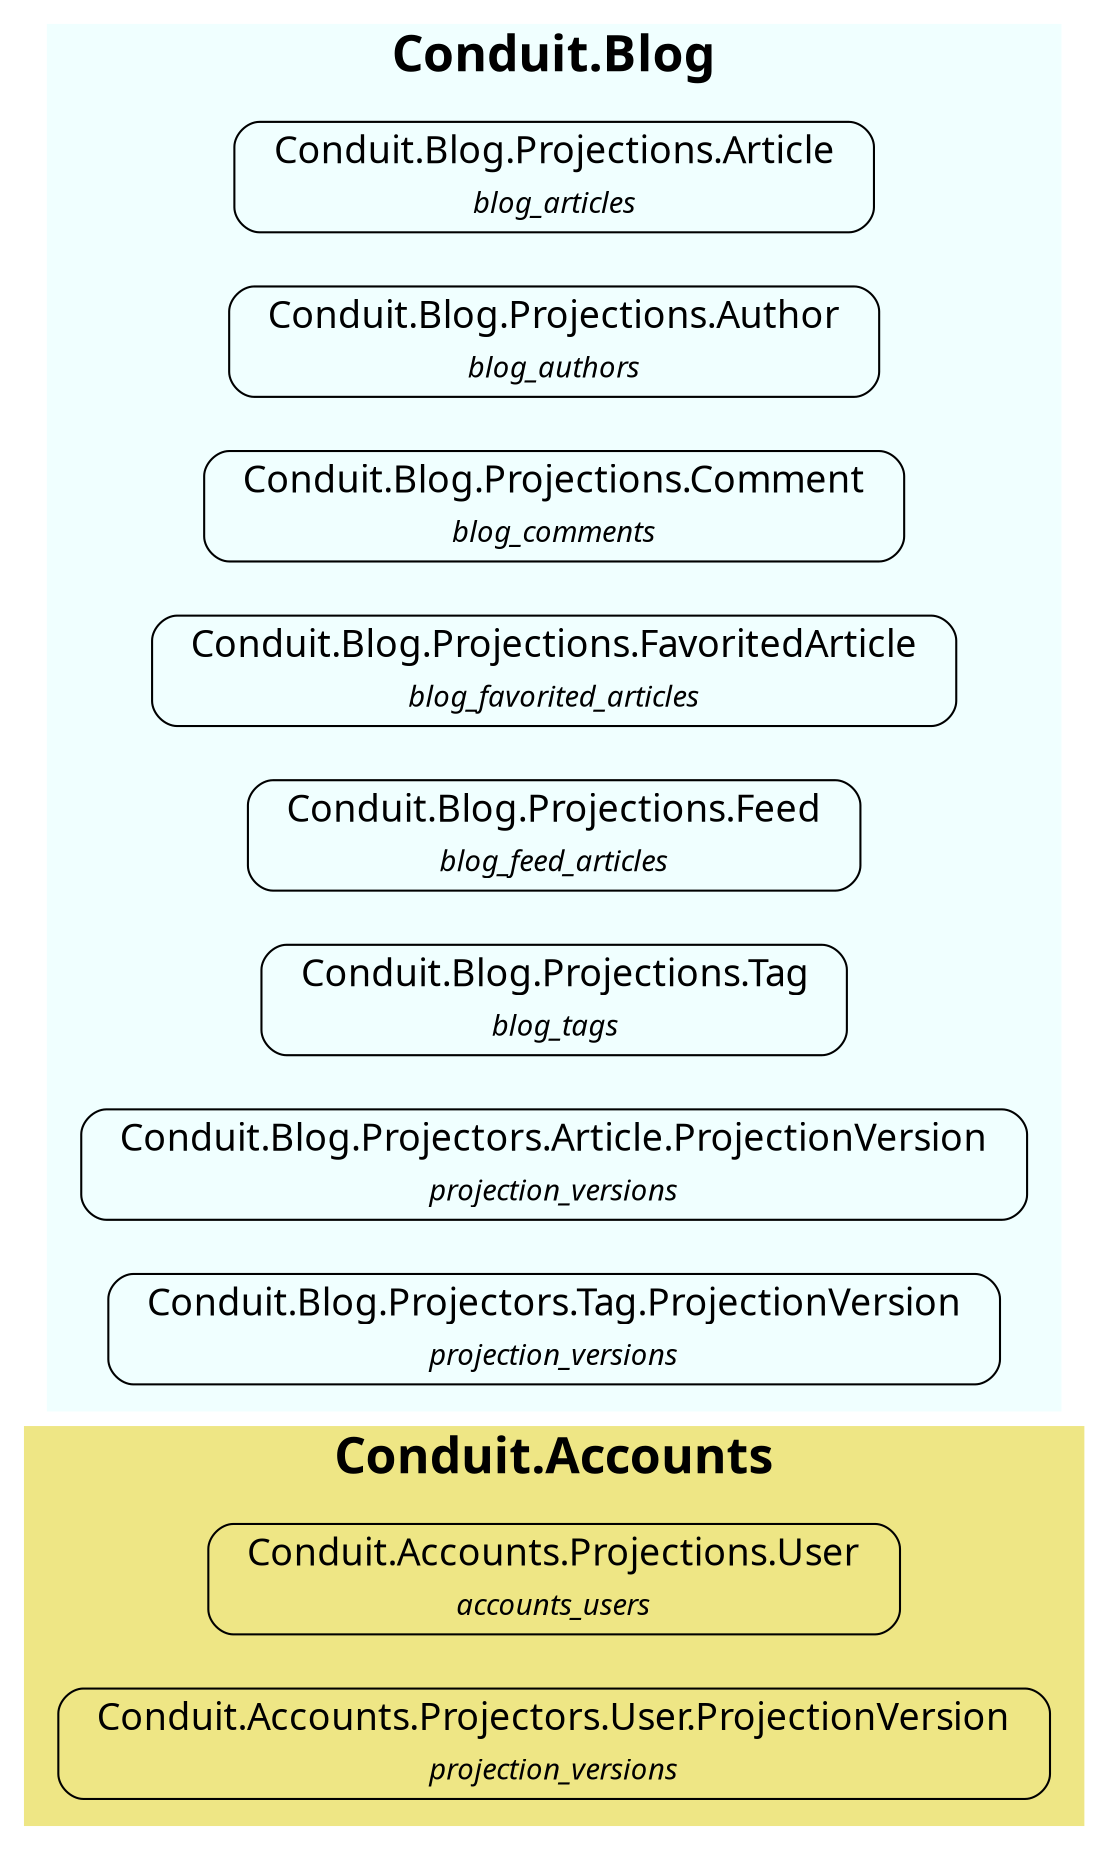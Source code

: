 strict digraph {
  ranksep=1.0; rankdir=LR;
  node [shape = none, fontname="Roboto Mono"];
  
  subgraph "cluster_Conduit.Accounts" {
    style=filled
    fontname="Roboto Mono"
    color = "#eee685"
    label = <<font point-size='24'><b>Conduit.Accounts</b></font>>
    "Conduit.Accounts.Projections.User" [label= <<table align='left' border='1' style='rounded' cellspacing='0' cellpadding='4' cellborder='0'><tr><td port='header@schema_module'><font point-size='18'>   Conduit.Accounts.Projections.User   </font></td></tr><tr><td><font point-size='14'><i>accounts_users</i></font></td></tr></table>>]
  "Conduit.Accounts.Projectors.User.ProjectionVersion" [label= <<table align='left' border='1' style='rounded' cellspacing='0' cellpadding='4' cellborder='0'><tr><td port='header@schema_module'><font point-size='18'>   Conduit.Accounts.Projectors.User.ProjectionVersion   </font></td></tr><tr><td><font point-size='14'><i>projection_versions</i></font></td></tr></table>>]
  }
  subgraph "cluster_Conduit.Blog" {
    style=filled
    fontname="Roboto Mono"
    color = "#f0ffff"
    label = <<font point-size='24'><b>Conduit.Blog</b></font>>
    "Conduit.Blog.Projections.Article" [label= <<table align='left' border='1' style='rounded' cellspacing='0' cellpadding='4' cellborder='0'><tr><td port='header@schema_module'><font point-size='18'>   Conduit.Blog.Projections.Article   </font></td></tr><tr><td><font point-size='14'><i>blog_articles</i></font></td></tr></table>>]
  "Conduit.Blog.Projections.Author" [label= <<table align='left' border='1' style='rounded' cellspacing='0' cellpadding='4' cellborder='0'><tr><td port='header@schema_module'><font point-size='18'>   Conduit.Blog.Projections.Author   </font></td></tr><tr><td><font point-size='14'><i>blog_authors</i></font></td></tr></table>>]
  "Conduit.Blog.Projections.Comment" [label= <<table align='left' border='1' style='rounded' cellspacing='0' cellpadding='4' cellborder='0'><tr><td port='header@schema_module'><font point-size='18'>   Conduit.Blog.Projections.Comment   </font></td></tr><tr><td><font point-size='14'><i>blog_comments</i></font></td></tr></table>>]
  "Conduit.Blog.Projections.FavoritedArticle" [label= <<table align='left' border='1' style='rounded' cellspacing='0' cellpadding='4' cellborder='0'><tr><td port='header@schema_module'><font point-size='18'>   Conduit.Blog.Projections.FavoritedArticle   </font></td></tr><tr><td><font point-size='14'><i>blog_favorited_articles</i></font></td></tr></table>>]
  "Conduit.Blog.Projections.Feed" [label= <<table align='left' border='1' style='rounded' cellspacing='0' cellpadding='4' cellborder='0'><tr><td port='header@schema_module'><font point-size='18'>   Conduit.Blog.Projections.Feed   </font></td></tr><tr><td><font point-size='14'><i>blog_feed_articles</i></font></td></tr></table>>]
  "Conduit.Blog.Projections.Tag" [label= <<table align='left' border='1' style='rounded' cellspacing='0' cellpadding='4' cellborder='0'><tr><td port='header@schema_module'><font point-size='18'>   Conduit.Blog.Projections.Tag   </font></td></tr><tr><td><font point-size='14'><i>blog_tags</i></font></td></tr></table>>]
  "Conduit.Blog.Projectors.Article.ProjectionVersion" [label= <<table align='left' border='1' style='rounded' cellspacing='0' cellpadding='4' cellborder='0'><tr><td port='header@schema_module'><font point-size='18'>   Conduit.Blog.Projectors.Article.ProjectionVersion   </font></td></tr><tr><td><font point-size='14'><i>projection_versions</i></font></td></tr></table>>]
  "Conduit.Blog.Projectors.Tag.ProjectionVersion" [label= <<table align='left' border='1' style='rounded' cellspacing='0' cellpadding='4' cellborder='0'><tr><td port='header@schema_module'><font point-size='18'>   Conduit.Blog.Projectors.Tag.ProjectionVersion   </font></td></tr><tr><td><font point-size='14'><i>projection_versions</i></font></td></tr></table>>]
  }

  
}
